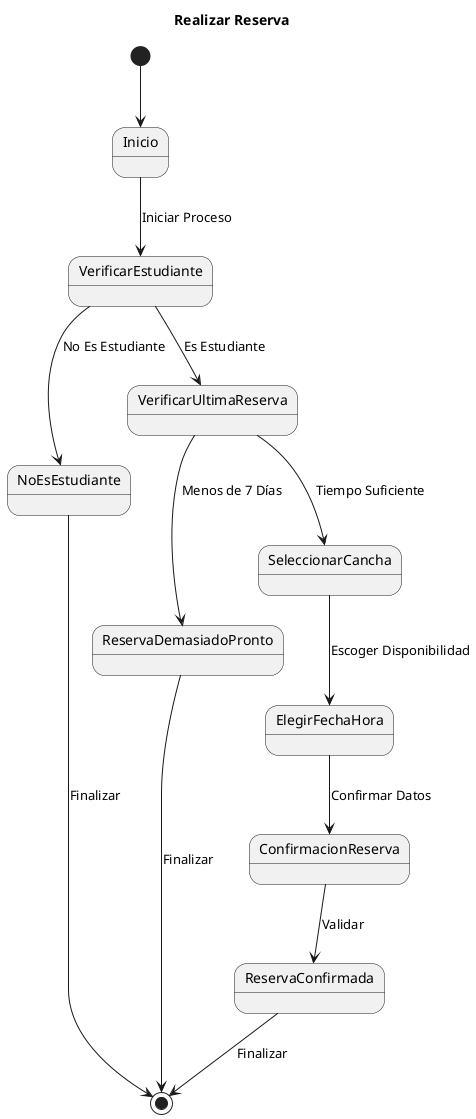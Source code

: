 @startuml
title Realizar Reserva

[*] --> Inicio
Inicio --> VerificarEstudiante : Iniciar Proceso
VerificarEstudiante --> NoEsEstudiante : No Es Estudiante
VerificarEstudiante --> VerificarUltimaReserva : Es Estudiante
VerificarUltimaReserva --> ReservaDemasiadoPronto : Menos de 7 Días
VerificarUltimaReserva --> SeleccionarCancha : Tiempo Suficiente
SeleccionarCancha --> ElegirFechaHora : Escoger Disponibilidad
ElegirFechaHora --> ConfirmacionReserva : Confirmar Datos
ConfirmacionReserva --> ReservaConfirmada : Validar
ReservaConfirmada --> [*] : Finalizar
NoEsEstudiante --> [*] : Finalizar
ReservaDemasiadoPronto --> [*] : Finalizar

@enduml
